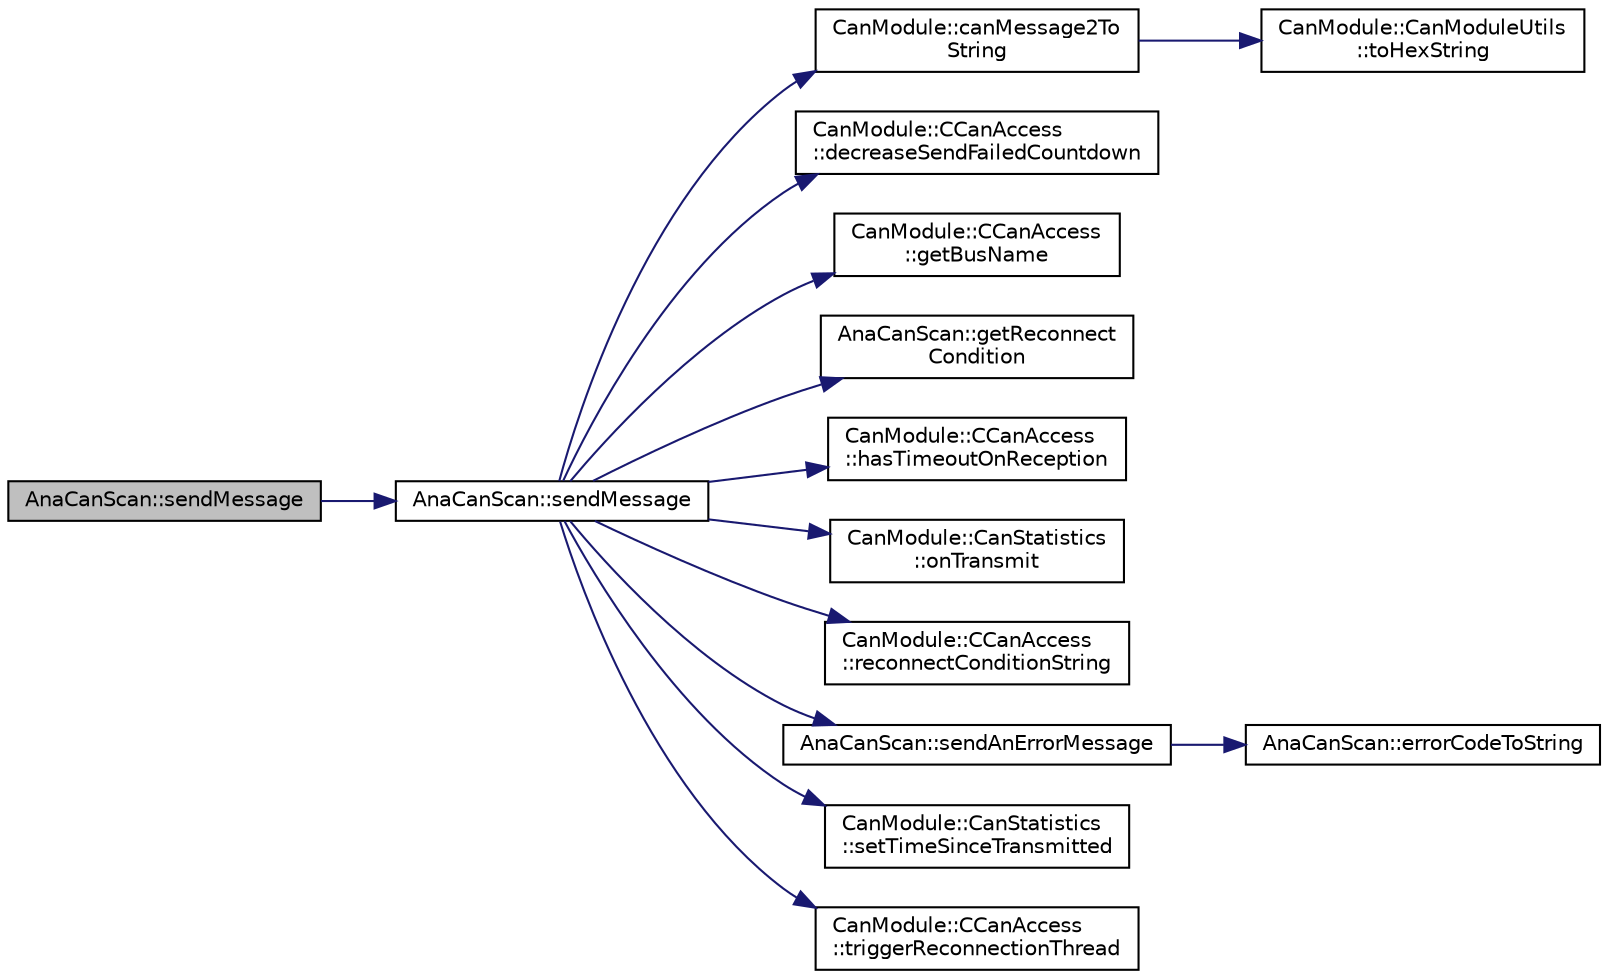 digraph "AnaCanScan::sendMessage"
{
 // LATEX_PDF_SIZE
  edge [fontname="Helvetica",fontsize="10",labelfontname="Helvetica",labelfontsize="10"];
  node [fontname="Helvetica",fontsize="10",shape=record];
  rankdir="LR";
  Node1 [label="AnaCanScan::sendMessage",height=0.2,width=0.4,color="black", fillcolor="grey75", style="filled", fontcolor="black",tooltip=" "];
  Node1 -> Node2 [color="midnightblue",fontsize="10",style="solid"];
  Node2 [label="AnaCanScan::sendMessage",height=0.2,width=0.4,color="black", fillcolor="white", style="filled",URL="$classAnaCanScan.html#ad45666454318c891d7acd9fe16ae4c49",tooltip=" "];
  Node2 -> Node3 [color="midnightblue",fontsize="10",style="solid"];
  Node3 [label="CanModule::canMessage2To\lString",height=0.2,width=0.4,color="black", fillcolor="white", style="filled",URL="$namespaceCanModule.html#a901b4695397276d8bbc0f1ebd0204a8e",tooltip=" "];
  Node3 -> Node4 [color="midnightblue",fontsize="10",style="solid"];
  Node4 [label="CanModule::CanModuleUtils\l::toHexString",height=0.2,width=0.4,color="black", fillcolor="white", style="filled",URL="$classCanModule_1_1CanModuleUtils.html#aeb2a2ee933f230f2c82cca7e45c7b6ad",tooltip=" "];
  Node2 -> Node5 [color="midnightblue",fontsize="10",style="solid"];
  Node5 [label="CanModule::CCanAccess\l::decreaseSendFailedCountdown",height=0.2,width=0.4,color="black", fillcolor="white", style="filled",URL="$classCanModule_1_1CCanAccess.html#a24494114ec0dc237b63fb321ba4d084e",tooltip=" "];
  Node2 -> Node6 [color="midnightblue",fontsize="10",style="solid"];
  Node6 [label="CanModule::CCanAccess\l::getBusName",height=0.2,width=0.4,color="black", fillcolor="white", style="filled",URL="$classCanModule_1_1CCanAccess.html#ac3f5126ae36d642217425e21696d19ca",tooltip=" "];
  Node2 -> Node7 [color="midnightblue",fontsize="10",style="solid"];
  Node7 [label="AnaCanScan::getReconnect\lCondition",height=0.2,width=0.4,color="black", fillcolor="white", style="filled",URL="$classAnaCanScan.html#a74073d663dd44148033b3d6d15428ea9",tooltip=" "];
  Node2 -> Node8 [color="midnightblue",fontsize="10",style="solid"];
  Node8 [label="CanModule::CCanAccess\l::hasTimeoutOnReception",height=0.2,width=0.4,color="black", fillcolor="white", style="filled",URL="$classCanModule_1_1CCanAccess.html#a79c236a0e2b3e3b183b1c85aab3f5b71",tooltip=" "];
  Node2 -> Node9 [color="midnightblue",fontsize="10",style="solid"];
  Node9 [label="CanModule::CanStatistics\l::onTransmit",height=0.2,width=0.4,color="black", fillcolor="white", style="filled",URL="$classCanModule_1_1CanStatistics.html#a0265b75e9e2e16737950b6b5c5662f35",tooltip=" "];
  Node2 -> Node10 [color="midnightblue",fontsize="10",style="solid"];
  Node10 [label="CanModule::CCanAccess\l::reconnectConditionString",height=0.2,width=0.4,color="black", fillcolor="white", style="filled",URL="$classCanModule_1_1CCanAccess.html#a9da88ce122d5de04a0235a4682a13dc0",tooltip=" "];
  Node2 -> Node11 [color="midnightblue",fontsize="10",style="solid"];
  Node11 [label="AnaCanScan::sendAnErrorMessage",height=0.2,width=0.4,color="black", fillcolor="white", style="filled",URL="$classAnaCanScan.html#a6260e2ac6ce9c181ad5d64551ddeb60c",tooltip=" "];
  Node11 -> Node12 [color="midnightblue",fontsize="10",style="solid"];
  Node12 [label="AnaCanScan::errorCodeToString",height=0.2,width=0.4,color="black", fillcolor="white", style="filled",URL="$classAnaCanScan.html#a25489463d6a0a1f2f122a0bfc55bb318",tooltip=" "];
  Node2 -> Node13 [color="midnightblue",fontsize="10",style="solid"];
  Node13 [label="CanModule::CanStatistics\l::setTimeSinceTransmitted",height=0.2,width=0.4,color="black", fillcolor="white", style="filled",URL="$classCanModule_1_1CanStatistics.html#afe8d43dfb65ee2675ceac1dc84f7eb1a",tooltip=" "];
  Node2 -> Node14 [color="midnightblue",fontsize="10",style="solid"];
  Node14 [label="CanModule::CCanAccess\l::triggerReconnectionThread",height=0.2,width=0.4,color="black", fillcolor="white", style="filled",URL="$classCanModule_1_1CCanAccess.html#a16e43f90cd984b9ea72028c0f8dfe784",tooltip=" "];
}
